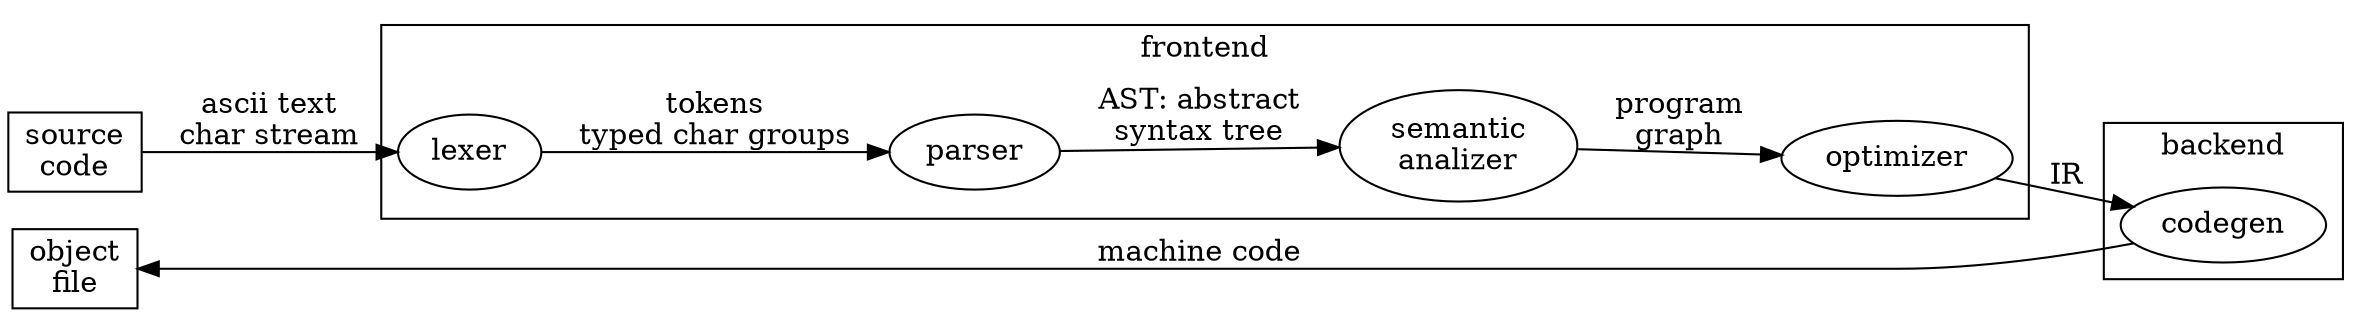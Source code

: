 digraph {
    rankdir=LR;
    source [label="source\ncode",shape=rectangle];
    source -> lexer [label="ascii text\nchar stream"];

    subgraph cluster_F {
        label=frontend;
        lexer -> parser [label="tokens\ntyped char groups"];
        parser -> semantic [label="AST: abstract\nsyntax tree"];
        semantic [label="semantic\nanalizer"];
        semantic -> optimizer [label="program\ngraph"];
    }

    subgraph cluster_B {
        label=backend;
        optimizer -> codegen [label=IR]
    }
    codegen -> obj [label="machine code"];
    obj [label="object\nfile",shape=rectangle];

    {
        rank=same;
        source; obj;
    }

    {
        rank=same;
//        lexer; codegen;
    }
}
